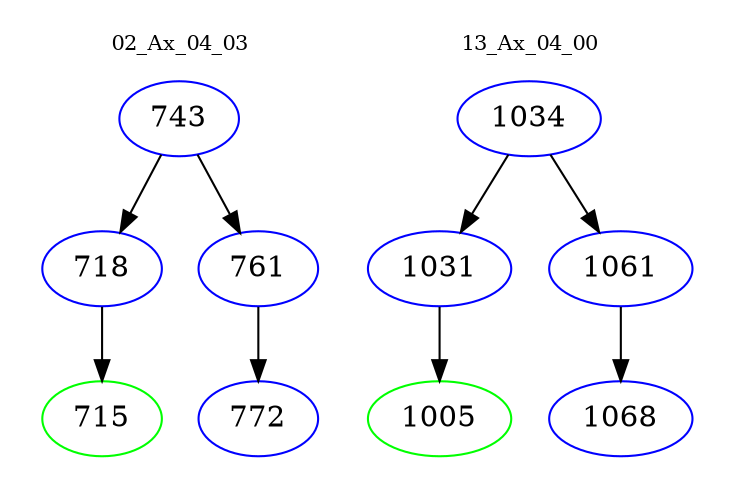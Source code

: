 digraph{
subgraph cluster_0 {
color = white
label = "02_Ax_04_03";
fontsize=10;
T0_743 [label="743", color="blue"]
T0_743 -> T0_718 [color="black"]
T0_718 [label="718", color="blue"]
T0_718 -> T0_715 [color="black"]
T0_715 [label="715", color="green"]
T0_743 -> T0_761 [color="black"]
T0_761 [label="761", color="blue"]
T0_761 -> T0_772 [color="black"]
T0_772 [label="772", color="blue"]
}
subgraph cluster_1 {
color = white
label = "13_Ax_04_00";
fontsize=10;
T1_1034 [label="1034", color="blue"]
T1_1034 -> T1_1031 [color="black"]
T1_1031 [label="1031", color="blue"]
T1_1031 -> T1_1005 [color="black"]
T1_1005 [label="1005", color="green"]
T1_1034 -> T1_1061 [color="black"]
T1_1061 [label="1061", color="blue"]
T1_1061 -> T1_1068 [color="black"]
T1_1068 [label="1068", color="blue"]
}
}
